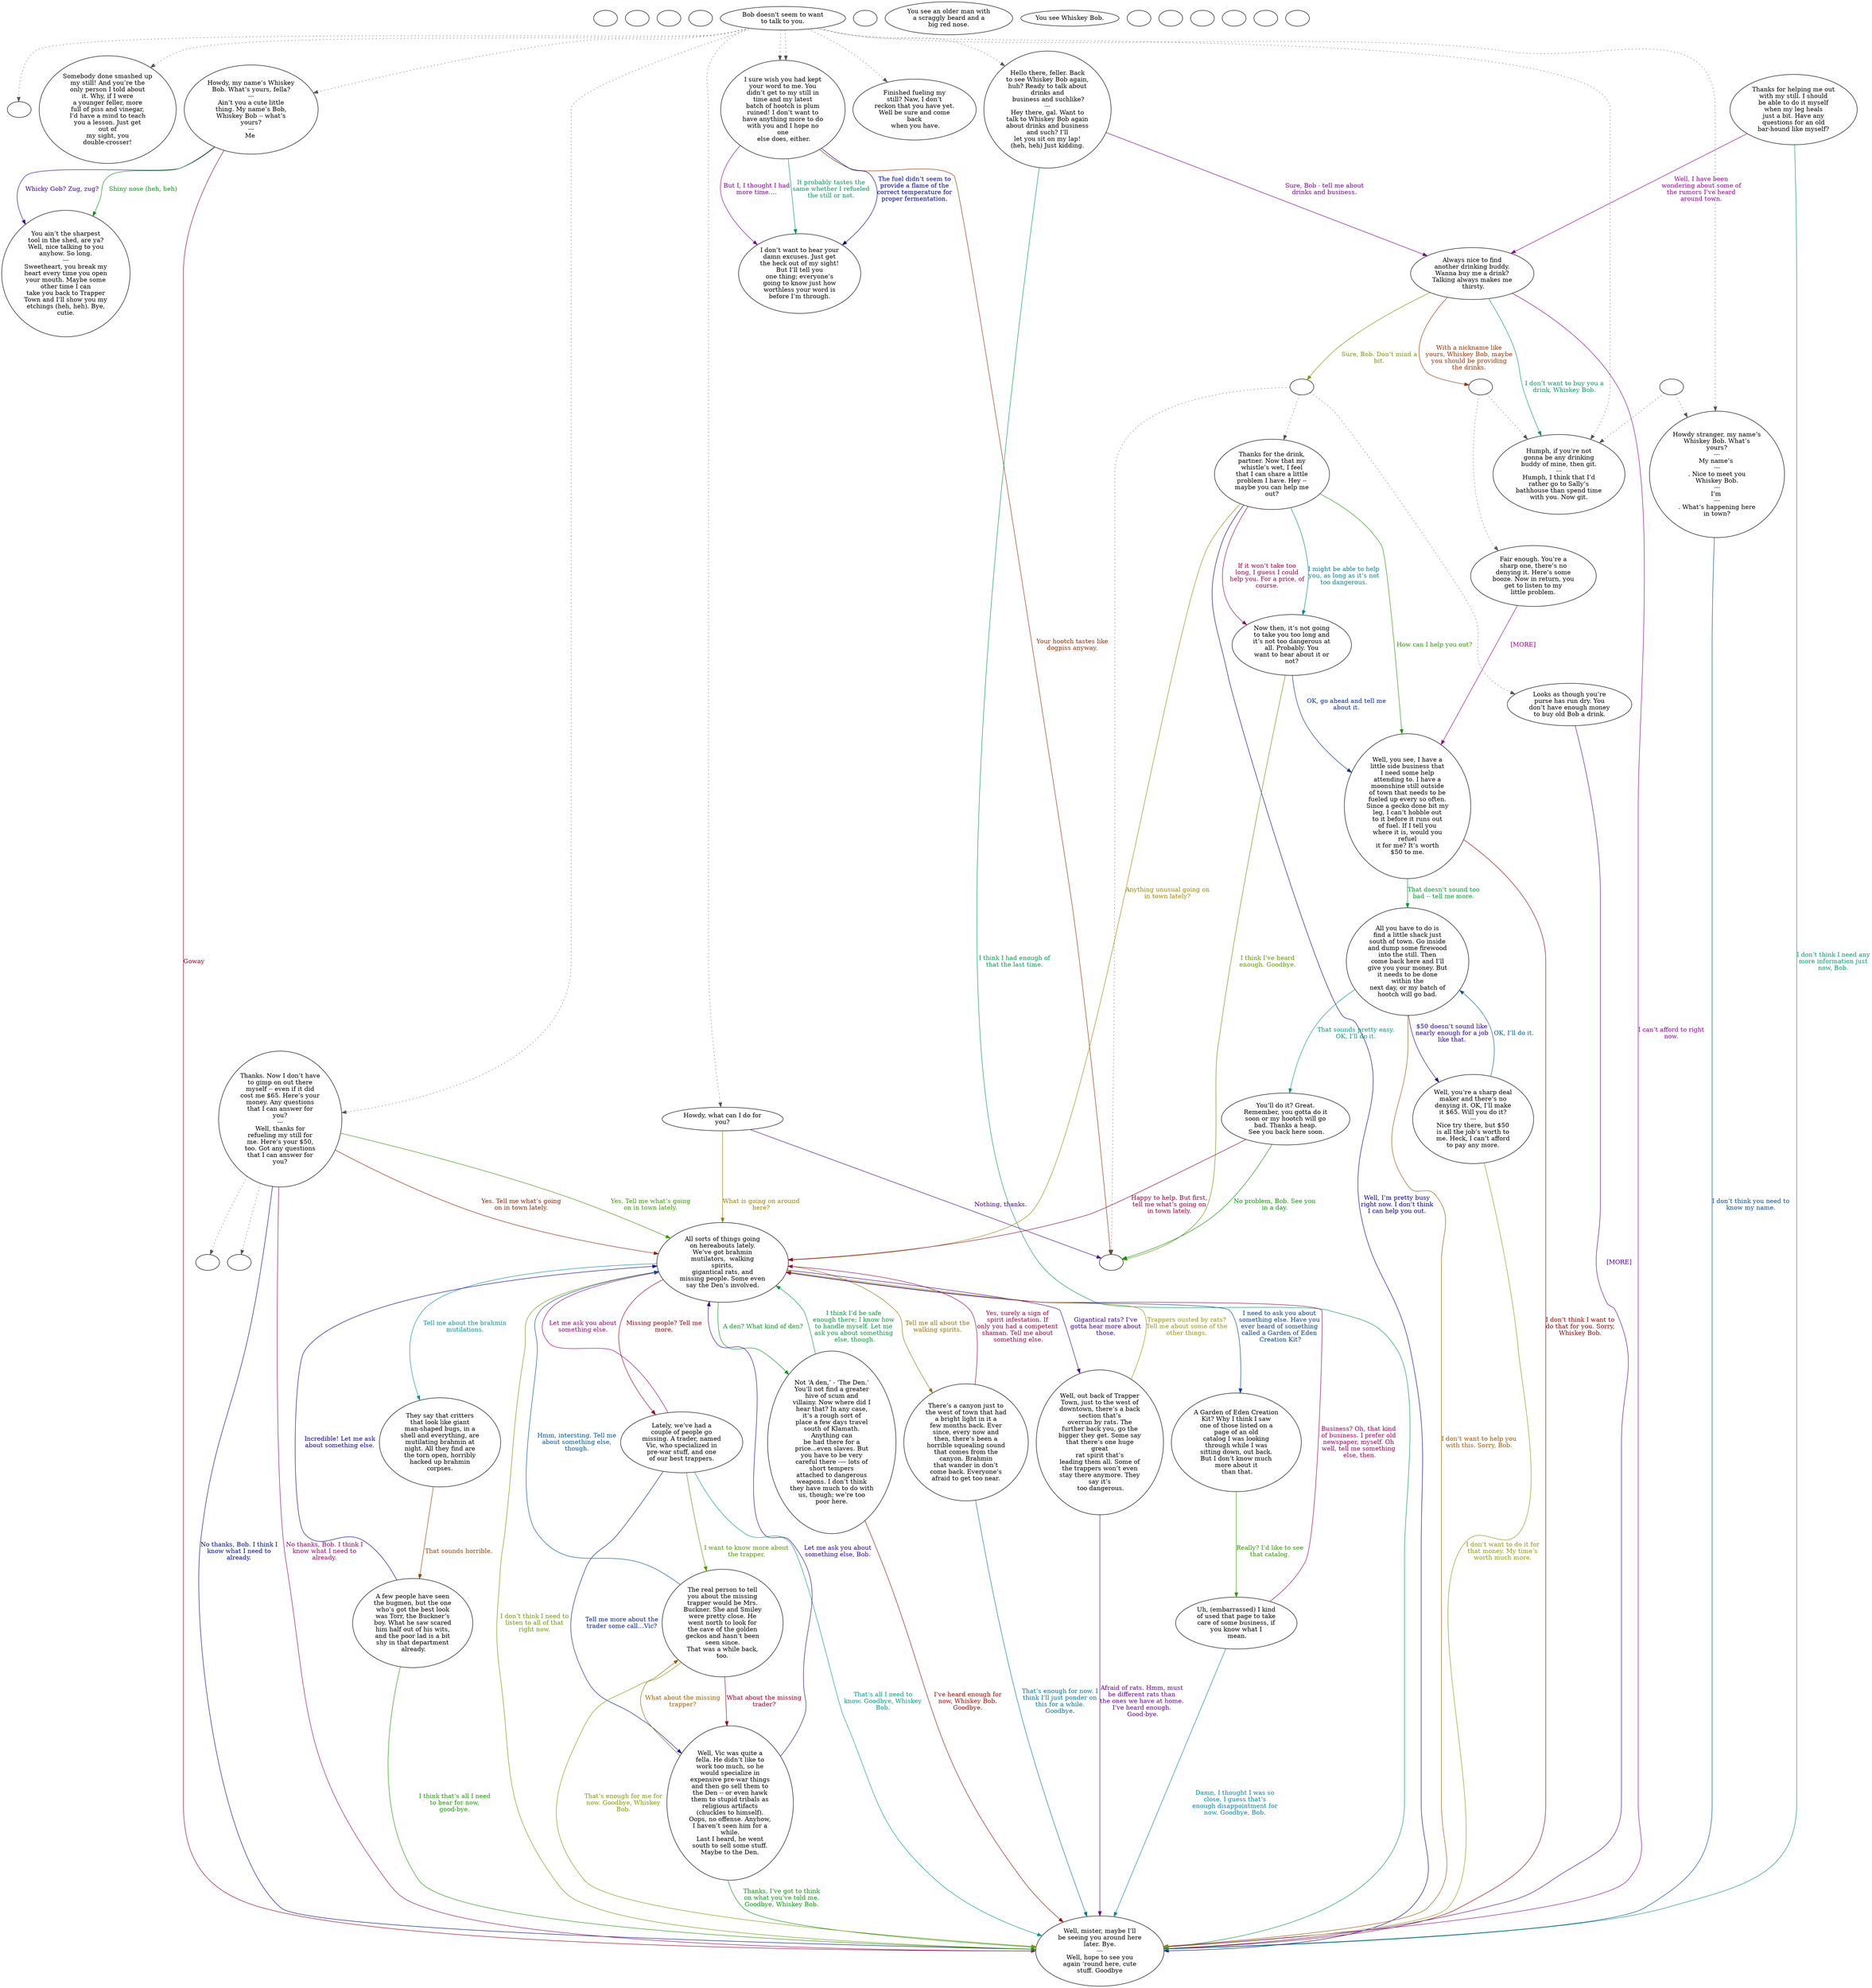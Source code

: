 digraph KCBOB {
  "checkPartyMembersNearDoor" [style=filled       fillcolor="#FFFFFF"       color="#000000"]
  "checkPartyMembersNearDoor" [label=""]
  "start" [style=filled       fillcolor="#FFFFFF"       color="#000000"]
  "start" [label=""]
  "critter_p_proc" [style=filled       fillcolor="#FFFFFF"       color="#000000"]
  "critter_p_proc" [label=""]
  "pickup_p_proc" [style=filled       fillcolor="#FFFFFF"       color="#000000"]
  "pickup_p_proc" [label=""]
  "talk_p_proc" [style=filled       fillcolor="#FFFFFF"       color="#000000"]
  "talk_p_proc" -> "Node998" [style=dotted color="#555555"]
  "talk_p_proc" -> "Node017" [style=dotted color="#555555"]
  "talk_p_proc" -> "Node001" [style=dotted color="#555555"]
  "talk_p_proc" -> "Node040" [style=dotted color="#555555"]
  "talk_p_proc" -> "Node018" [style=dotted color="#555555"]
  "talk_p_proc" -> "Node029" [style=dotted color="#555555"]
  "talk_p_proc" -> "Node029" [style=dotted color="#555555"]
  "talk_p_proc" -> "Node016" [style=dotted color="#555555"]
  "talk_p_proc" -> "Node004" [style=dotted color="#555555"]
  "talk_p_proc" -> "Node005" [style=dotted color="#555555"]
  "talk_p_proc" -> "Node015" [style=dotted color="#555555"]
  "talk_p_proc" [label="Bob doesn't seem to want\nto talk to you."]
  "destroy_p_proc" [style=filled       fillcolor="#FFFFFF"       color="#000000"]
  "destroy_p_proc" [label=""]
  "look_at_p_proc" [style=filled       fillcolor="#FFFFFF"       color="#000000"]
  "look_at_p_proc" [label="You see an older man with\na scraggly beard and a\nbig red nose."]
  "description_p_proc" [style=filled       fillcolor="#FFFFFF"       color="#000000"]
  "description_p_proc" [label="You see Whiskey Bob."]
  "use_skill_on_p_proc" [style=filled       fillcolor="#FFFFFF"       color="#000000"]
  "use_skill_on_p_proc" [label=""]
  "damage_p_proc" [style=filled       fillcolor="#FFFFFF"       color="#000000"]
  "damage_p_proc" [label=""]
  "map_enter_p_proc" [style=filled       fillcolor="#FFFFFF"       color="#000000"]
  "map_enter_p_proc" [label=""]
  "push_p_proc" [style=filled       fillcolor="#FFFFFF"       color="#000000"]
  "push_p_proc" [label=""]
  "Node910" [style=filled       fillcolor="#FFFFFF"       color="#000000"]
  "Node910" -> "Node007" [style=dotted color="#555555"]
  "Node910" -> "Node999" [style=dotted color="#555555"]
  "Node910" -> "Node008" [style=dotted color="#555555"]
  "Node910" [label=""]
  "Node920" [style=filled       fillcolor="#FFFFFF"       color="#000000"]
  "Node920" -> "Node011" [style=dotted color="#555555"]
  "Node920" -> "Node004" [style=dotted color="#555555"]
  "Node920" [label=""]
  "Node950" [style=filled       fillcolor="#FFFFFF"       color="#000000"]
  "Node950" [label=""]
  "Node955" [style=filled       fillcolor="#FFFFFF"       color="#000000"]
  "Node955" [label=""]
  "Node995" [style=filled       fillcolor="#FFFFFF"       color="#000000"]
  "Node995" [label=""]
  "Node996" [style=filled       fillcolor="#FFFFFF"       color="#000000"]
  "Node996" [label=""]
  "Node997" [style=filled       fillcolor="#FFFFFF"       color="#000000"]
  "Node997" -> "Node004" [style=dotted color="#555555"]
  "Node997" -> "Node005" [style=dotted color="#555555"]
  "Node997" [label=""]
  "Node998" [style=filled       fillcolor="#FFFFFF"       color="#000000"]
  "Node998" [label=""]
  "Node999" [style=filled       fillcolor="#FFFFFF"       color="#000000"]
  "Node999" [label=""]
  "Node001" [style=filled       fillcolor="#FFFFFF"       color="#000000"]
  "Node001" [label="Howdy, my name’s Whiskey\nBob. What’s yours, fella?\n---\nAin’t you a cute little\nthing. My name’s Bob,\nWhiskey Bob -- what’s\nyours?\n---\nMe "]
  "Node001" -> "Node002" [label="Whicky Gob? Zug, zug?" color="#3A0099" fontcolor="#3A0099"]
  "Node001" -> "Node002" [label="Shiny nose (heh, heh)" color="#00990D" fontcolor="#00990D"]
  "Node001" -> "Node003" [label="Goway" color="#99001F" fontcolor="#99001F"]
  "Node002" [style=filled       fillcolor="#FFFFFF"       color="#000000"]
  "Node002" [label="You ain’t the sharpest\ntool in the shed, are ya?\nWell, nice talking to you\nanyhow. So long.\n---\nSweetheart, you break my\nheart every time you open\nyour mouth. Maybe some\nother time I can\ntake you back to Trapper\nTown and I’ll show you my\netchings (heh, heh). Bye,\ncutie."]
  "Node003" [style=filled       fillcolor="#FFFFFF"       color="#000000"]
  "Node003" [label="Well, mister, maybe I’ll\nbe seeing you around here\nlater. Bye.\n---\nWell, hope to see you\nagain ‘round here, cute\nstuff. Goodbye"]
  "Node004" [style=filled       fillcolor="#FFFFFF"       color="#000000"]
  "Node004" [label="Humph, if you’re not\ngonna be any drinking\nbuddy of mine, then git.\n---\nHumph, I think that I’d\nrather go to Sally’s\nbathhouse than spend time\nwith you. Now git."]
  "Node005" [style=filled       fillcolor="#FFFFFF"       color="#000000"]
  "Node005" [label="Howdy stranger, my name’s\nWhiskey Bob. What’s\nyours?\n---\nMy name’s \n---\n. Nice to meet you\nWhiskey Bob.\n---\nI’m \n---\n. What’s happening here\nin town?"]
  "Node005" -> "Node003" [label="I don’t think you need to\nknow my name." color="#004C99" fontcolor="#004C99"]
  "Node006" [style=filled       fillcolor="#FFFFFF"       color="#000000"]
  "Node006" [label="Always nice to find\nanother drinking buddy.\nWanna buy me a drink?\nTalking always makes me\n thirsty."]
  "Node006" -> "Node910" [label="Sure, Bob. Don’t mind a\nbit." color="#799900" fontcolor="#799900"]
  "Node006" -> "Node003" [label="I can’t afford to right\nnow." color="#8D0099" fontcolor="#8D0099"]
  "Node006" -> "Node004" [label="I don’t want to buy you a\ndrink, Whiskey Bob." color="#009960" fontcolor="#009960"]
  "Node006" -> "Node920" [label="With a nickname like\nyours, Whiskey Bob, maybe\nyou should be providing\nthe drinks." color="#993400" fontcolor="#993400"]
  "Node007" [style=filled       fillcolor="#FFFFFF"       color="#000000"]
  "Node007" [label="Thanks for the drink,\npartner. Now that my\nwhistle’s wet, I feel\nthat I can share a little\nproblem I have. Hey --\nmaybe you can help me\nout?"]
  "Node007" -> "Node003" [label="Well, I’m pretty busy\nright now. I don’t think\nI can help you out." color="#070099" fontcolor="#070099"]
  "Node007" -> "Node009" [label="How can I help you out?" color="#269900" fontcolor="#269900"]
  "Node007" -> "Node010" [label="If it won’t take too\nlong, I guess I could\nhelp you. For a price, of\ncourse." color="#990052" fontcolor="#990052"]
  "Node007" -> "Node010" [label="I might be able to help\nyou, as long as it’s not\ntoo dangerous." color="#007F99" fontcolor="#007F99"]
  "Node007" -> "Node019" [label="Anything unusual going on\nin town lately?" color="#998600" fontcolor="#998600"]
  "Node008" [style=filled       fillcolor="#FFFFFF"       color="#000000"]
  "Node008" [label="Looks as though you’re\npurse has run dry. You\ndon’t have enough money\nto buy old Bob a drink."]
  "Node008" -> "Node003" [label="[MORE]" color="#5A0099" fontcolor="#5A0099"]
  "Node009" [style=filled       fillcolor="#FFFFFF"       color="#000000"]
  "Node009" [label="Well, you see, I have a\nlittle side business that\nI need some help\nattending to. I have a\nmoonshine still outside\nof town that needs to be\nfueled up every so often.\nSince a gecko done bit my\nleg, I can’t hobble out\nto it before it runs out\nof fuel. If I tell you\nwhere it is, would you\nrefuel\nit for me? It’s worth\n$50 to me."]
  "Node009" -> "Node012" [label="That doesn’t sound too\nbad -- tell me more." color="#00992D" fontcolor="#00992D"]
  "Node009" -> "Node003" [label="I don’t think I want to\ndo that for you. Sorry,\nWhiskey Bob." color="#990000" fontcolor="#990000"]
  "Node010" [style=filled       fillcolor="#FFFFFF"       color="#000000"]
  "Node010" [label="Now then, it’s not going\nto take you too long and\nit’s not too dangerous at\nall. Probably. You\nwant to hear about it or\nnot?"]
  "Node010" -> "Node009" [label="OK, go ahead and tell me\nabout it." color="#002C99" fontcolor="#002C99"]
  "Node010" -> "Node999" [label="I think I’ve heard\nenough. Goodbye." color="#599900" fontcolor="#599900"]
  "Node011" [style=filled       fillcolor="#FFFFFF"       color="#000000"]
  "Node011" [label="Fair enough. You’re a\nsharp one, there’s no\ndenying it. Here’s some\nbooze. Now in return, you\nget to listen to my\nlittle problem."]
  "Node011" -> "Node009" [label="[MORE]" color="#990086" fontcolor="#990086"]
  "Node012" [style=filled       fillcolor="#FFFFFF"       color="#000000"]
  "Node012" [label="All you have to do is\nfind a little shack just\nsouth of town. Go inside\nand dump some firewood\ninto the still. Then\ncome back here and I’ll\ngive you your money. But\nit needs to be done\nwithin the\nnext day, or my batch of\nhootch will go bad."]
  "Node012" -> "Node013" [label="That sounds pretty easy.\nOK, I’ll do it." color="#009980" fontcolor="#009980"]
  "Node012" -> "Node003" [label="I don’t want to help you\nwith this. Sorry, Bob." color="#995300" fontcolor="#995300"]
  "Node012" -> "Node014" [label="$50 doesn’t sound like\nnearly enough for a job\nlike that." color="#270099" fontcolor="#270099"]
  "Node013" [style=filled       fillcolor="#FFFFFF"       color="#000000"]
  "Node013" [label="You’ll do it? Great.\nRemember, you gotta do it\nsoon or my hootch will go\nbad. Thanks a heap.\n See you back here soon."]
  "Node013" -> "Node999" [label="No problem, Bob. See you\nin a day." color="#069900" fontcolor="#069900"]
  "Node013" -> "Node019" [label="Happy to help. But first,\ntell me what’s going on\nin town lately." color="#990033" fontcolor="#990033"]
  "Node014" [style=filled       fillcolor="#FFFFFF"       color="#000000"]
  "Node014" [label="Well, you’re a sharp deal\nmaker and there’s no\ndenying it. OK, I’ll make\nit $65. Will you do it?\n---\nNice try there, but $50\nis all the job’s worth to\nme. Heck, I can’t afford\nto pay any more."]
  "Node014" -> "Node012" [label="OK, I’ll do it." color="#005F99" fontcolor="#005F99"]
  "Node014" -> "Node003" [label="I don’t want to do it for\nthat money. My time’s\nworth much more." color="#8C9900" fontcolor="#8C9900"]
  "Node015" [style=filled       fillcolor="#FFFFFF"       color="#000000"]
  "Node015" [label="Hello there, feller. Back\nto see Whiskey Bob again,\nhuh? Ready to talk about\ndrinks and\n business and suchlike?\n---\nHey there, gal. Want to\ntalk to Whiskey Bob again\nabout drinks and business\nand such? I’ll\nlet you sit on my lap!\n(heh, heh) Just kidding."]
  "Node015" -> "Node006" [label="Sure, Bob - tell me about\ndrinks and business." color="#790099" fontcolor="#790099"]
  "Node015" -> "Node003" [label="I think I had enough of\nthat the last time." color="#00994D" fontcolor="#00994D"]
  "Node016" [style=filled       fillcolor="#FFFFFF"       color="#000000"]
  "Node016" [label="Finished fueling my\nstill? Naw, I don’t\nreckon that you have yet.\nWell be sure and come\nback\n when you have."]
  "Node017" [style=filled       fillcolor="#FFFFFF"       color="#000000"]
  "Node017" [label="Somebody done smashed up\nmy still! And you’re the\nonly person I told about\nit. Why, if I were\na younger feller, more\nfull of piss and vinegar,\nI’d have a mind to teach\nyou a lesson. Just get\nout of\nmy sight, you\ndouble-crosser!"]
  "Node018" [style=filled       fillcolor="#FFFFFF"       color="#000000"]
  "Node018" -> "Node955" [style=dotted color="#555555"]
  "Node018" -> "Node950" [style=dotted color="#555555"]
  "Node018" [label="Thanks. Now I don’t have\nto gimp on out there\nmyself -- even if it did\ncost me $65. Here’s your\nmoney. Any questions\nthat I can answer for\nyou?\n---\nWell, thanks for\nrefueling my still for\nme. Here’s your $50,\ntoo. Got any questions\nthat I can answer for\nyou?"]
  "Node018" -> "Node019" [label="Yes. Tell me what’s going\non in town lately." color="#992000" fontcolor="#992000"]
  "Node018" -> "Node003" [label="No thanks, Bob. I think I\nknow what I need to\nalready." color="#000D99" fontcolor="#000D99"]
  "Node018" -> "Node019" [label="Yes. Tell me what’s going\non in town lately." color="#399900" fontcolor="#399900"]
  "Node018" -> "Node003" [label="No thanks, Bob. I think I\nknow what I need to\nalready." color="#990066" fontcolor="#990066"]
  "Node019" [style=filled       fillcolor="#FFFFFF"       color="#000000"]
  "Node019" [label="All sorts of things going\non hereabouts lately.\nWe’ve got brahmin\nmutilators,  walking\nspirits,\ngigantical rats, and\nmissing people. Some even\nsay the Den’s involved."]
  "Node019" -> "Node021" [label="Tell me about the brahmin\nmutilations." color="#009399" fontcolor="#009399"]
  "Node019" -> "Node023" [label="Tell me all about the\nwalking spirits." color="#997300" fontcolor="#997300"]
  "Node019" -> "Node024" [label="Gigantical rats? I’ve\ngotta hear more about\nthose." color="#460099" fontcolor="#460099"]
  "Node019" -> "Node025" [label="A den? What kind of den?" color="#009919" fontcolor="#009919"]
  "Node019" -> "Node026" [label="Missing people? Tell me\nmore." color="#990013" fontcolor="#990013"]
  "Node019" -> "Node031" [label="I need to ask you about\nsomething else. Have you\never heard of something\ncalled a Garden of Eden\n Creation Kit?" color="#004099" fontcolor="#004099"]
  "Node019" -> "Node003" [label="I don’t think I need to\nlisten to all of that\nright now." color="#6C9900" fontcolor="#6C9900"]
  "Node020" [style=filled       fillcolor="#FFFFFF"       color="#000000"]
  "Node020" [label="Thanks for helping me out\nwith my still. I should\nbe able to do it myself\nwhen my leg heals\njust a bit. Have any\nquestions for an old\nbar-hound like myself?"]
  "Node020" -> "Node006" [label="Well, I have been\nwondering about some of\nthe rumors I’ve heard\naround town." color="#990099" fontcolor="#990099"]
  "Node020" -> "Node003" [label="I don’t think I need any\nmore information just\nnow, Bob." color="#00996C" fontcolor="#00996C"]
  "Node021" [style=filled       fillcolor="#FFFFFF"       color="#000000"]
  "Node021" [label="They say that critters\nthat look like giant\nman-shaped bugs, in a\nshell and everything, are\nmutilating brahmin at\nnight. All they find are\nthe torn open, horribly\nhacked up brahmin\ncorpses."]
  "Node021" -> "Node022" [label="That sounds horrible." color="#994000" fontcolor="#994000"]
  "Node022" [style=filled       fillcolor="#FFFFFF"       color="#000000"]
  "Node022" [label="A few people have seen\nthe bugmen, but the one\nwho’s got the best look\nwas Torr, the Buckner’s\nboy. What he saw scared\nhim half out of his wits,\nand the poor lad is a bit\nshy in that department\n already."]
  "Node022" -> "Node019" [label="Incredible! Let me ask\nabout something else." color="#130099" fontcolor="#130099"]
  "Node022" -> "Node003" [label="I think that’s all I need\nto hear for now,\ngood-bye." color="#1A9900" fontcolor="#1A9900"]
  "Node023" [style=filled       fillcolor="#FFFFFF"       color="#000000"]
  "Node023" [label="There’s a canyon just to\nthe west of town that had\na bright light in it a\nfew months back. Ever\nsince, every now and\nthen, there’s been a\nhorrible squealing sound\nthat comes from the\ncanyon. Brahmin\nthat wander in don’t\ncome back. Everyone’s\nafraid to get too near."]
  "Node023" -> "Node019" [label="Yes, surely a sign of\nspirit infestation. If\nonly you had a competent\nshaman. Tell me about\n something else." color="#990046" fontcolor="#990046"]
  "Node023" -> "Node003" [label="That’s enough for now. I\nthink I’ll just ponder on\nthis for a while.\nGoodbye." color="#007399" fontcolor="#007399"]
  "Node024" [style=filled       fillcolor="#FFFFFF"       color="#000000"]
  "Node024" [label="Well, out back of Trapper\nTown, just to the west of\ndowntown, there’s a back\nsection that’s\noverrun by rats. The\nfurther back you, go the\nbigger they get. Some say\nthat there’s one huge\ngreat\nrat spirit that’s\nleading them all. Some of\nthe trappers won’t even\nstay there anymore. They\nsay it’s\n too dangerous."]
  "Node024" -> "Node019" [label="Trappers ousted by rats?\nTell me about some of the\nother things." color="#999200" fontcolor="#999200"]
  "Node024" -> "Node003" [label="Afraid of rats. Hmm, must\nbe different rats than\nthe ones we have at home.\nI’ve heard enough.\n Good-bye." color="#660099" fontcolor="#660099"]
  "Node025" [style=filled       fillcolor="#FFFFFF"       color="#000000"]
  "Node025" [label="Not ‘A den,’ - ‘The Den.’\nYou’ll not find a greater\nhive of scum and\nvillainy. Now where did I\nhear that? In any case,\nit’s a rough sort of\nplace a few days travel\nsouth of Klamath.\nAnything can\nbe had there for a\nprice...even slaves. But\nyou have to be very\ncareful there -— lots of\nshort tempers\nattached to dangerous\nweapons. I don’t think\nthey have much to do with\nus, though; we’re too\npoor here."]
  "Node025" -> "Node019" [label="I think I’d be safe\nenough there; I know how\nto handle myself. Let me\nask you about something\n else, though." color="#009939" fontcolor="#009939"]
  "Node025" -> "Node003" [label="I’ve heard enough for\nnow, Whiskey Bob.\nGoodbye." color="#990C00" fontcolor="#990C00"]
  "Node026" [style=filled       fillcolor="#FFFFFF"       color="#000000"]
  "Node026" [label="Lately, we’ve had a\ncouple of people go\nmissing. A trader, named\nVic, who specialized in\npre-war stuff, and one\nof our best trappers."]
  "Node026" -> "Node027" [label="Tell me more about the\ntrader some call…Vic?" color="#002099" fontcolor="#002099"]
  "Node026" -> "Node028" [label="I want to know more about\nthe trapper." color="#4D9900" fontcolor="#4D9900"]
  "Node026" -> "Node019" [label="Let me ask you about\nsomething else." color="#990079" fontcolor="#990079"]
  "Node026" -> "Node003" [label="That’s all I need to\nknow. Goodbye, Whiskey\nBob." color="#00998C" fontcolor="#00998C"]
  "Node027" [style=filled       fillcolor="#FFFFFF"       color="#000000"]
  "Node027" [label="Well, Vic was quite a\nfella. He didn’t like to\nwork too much, so he\nwould specialize in\nexpensive pre-war things\nand then go sell them to\nthe Den -- or even hawk\nthem to stupid tribals as\nreligious artifacts\n(chuckles to himself).\nOops, no offense. Anyhow,\nI haven’t seen him for a\nwhile.\nLast I heard, he went\nsouth to sell some stuff.\nMaybe to the Den."]
  "Node027" -> "Node028" [label="What about the missing\ntrapper?" color="#995F00" fontcolor="#995F00"]
  "Node027" -> "Node019" [label="Let me ask you about\nsomething else, Bob." color="#330099" fontcolor="#330099"]
  "Node027" -> "Node003" [label="Thanks, I’ve got to think\non what you’ve told me.\nGoodbye, Whiskey Bob." color="#009906" fontcolor="#009906"]
  "Node028" [style=filled       fillcolor="#FFFFFF"       color="#000000"]
  "Node028" [label="The real person to tell\nyou about the missing\ntrapper would be Mrs.\nBuckner. She and Smiley\nwere pretty close. He\nwent north to look for\nthe cave of the golden\ngeckos and hasn’t been\nseen since.\nThat was a while back,\ntoo."]
  "Node028" -> "Node027" [label="What about the missing\ntrader?" color="#990027" fontcolor="#990027"]
  "Node028" -> "Node019" [label="Hmm, intersting. Tell me\nabout something else,\nthough." color="#005399" fontcolor="#005399"]
  "Node028" -> "Node003" [label="That’s enough for me for\nnow. Goodbye, Whiskey\nBob." color="#809900" fontcolor="#809900"]
  "Node029" [style=filled       fillcolor="#FFFFFF"       color="#000000"]
  "Node029" [label="I sure wish you had kept\nyour word to me. You\ndidn’t get to my still in\ntime and my latest\nbatch of hootch is plum\nruined! I don’t want to\nhave anything more to do\nwith you and I hope no\none\n else does, either."]
  "Node029" -> "Node030" [label="But I, I thought I had\nmore time…." color="#850099" fontcolor="#850099"]
  "Node029" -> "Node030" [label="It probably tastes the\nsame whether I refueled\nthe still or not." color="#009959" fontcolor="#009959"]
  "Node029" -> "Node999" [label="Your hootch tastes like\ndogpiss anyway." color="#992C00" fontcolor="#992C00"]
  "Node029" -> "Node030" [label="The fuel didn’t seem to\nprovide a flame of the\ncorrect temperature for\nproper fermentation." color="#000199" fontcolor="#000199"]
  "Node030" [style=filled       fillcolor="#FFFFFF"       color="#000000"]
  "Node030" [label="I don’t want to hear your\ndamn excuses. Just get\nthe heck out of my sight!\nBut I’ll tell you\none thing; everyone’s\ngoing to know just how\nworthless your word is\nbefore I’m through."]
  "Node031" [style=filled       fillcolor="#FFFFFF"       color="#000000"]
  "Node031" [label="A Garden of Eden Creation\nKit? Why I think I saw\none of those listed on a\npage of an old\ncatalog I was looking\nthrough while I was\nsitting down, out back.\nBut I don’t know much\nmore about it\n than that."]
  "Node031" -> "Node032" [label="Really? I’d like to see\nthat catalog." color="#2D9900" fontcolor="#2D9900"]
  "Node032" [style=filled       fillcolor="#FFFFFF"       color="#000000"]
  "Node032" [label="Uh, (embarrassed) I kind\nof used that page to take\ncare of some business, if\nyou know what I\n mean."]
  "Node032" -> "Node019" [label="Business? Oh, that kind\nof business. I prefer old\nnewspaper, myself. Oh\nwell, tell me something\n else, then." color="#99005A" fontcolor="#99005A"]
  "Node032" -> "Node003" [label="Damn, I thought I was so\nclose. I guess that’s\nenough disappointment for\nnow. Goodbye, Bob." color="#008699" fontcolor="#008699"]
  "Node040" [style=filled       fillcolor="#FFFFFF"       color="#000000"]
  "Node040" [label="Howdy, what can I do for\nyou?"]
  "Node040" -> "Node019" [label="What is going on around\nhere?" color="#997F00" fontcolor="#997F00"]
  "Node040" -> "Node999" [label="Nothing, thanks." color="#520099" fontcolor="#520099"]
}